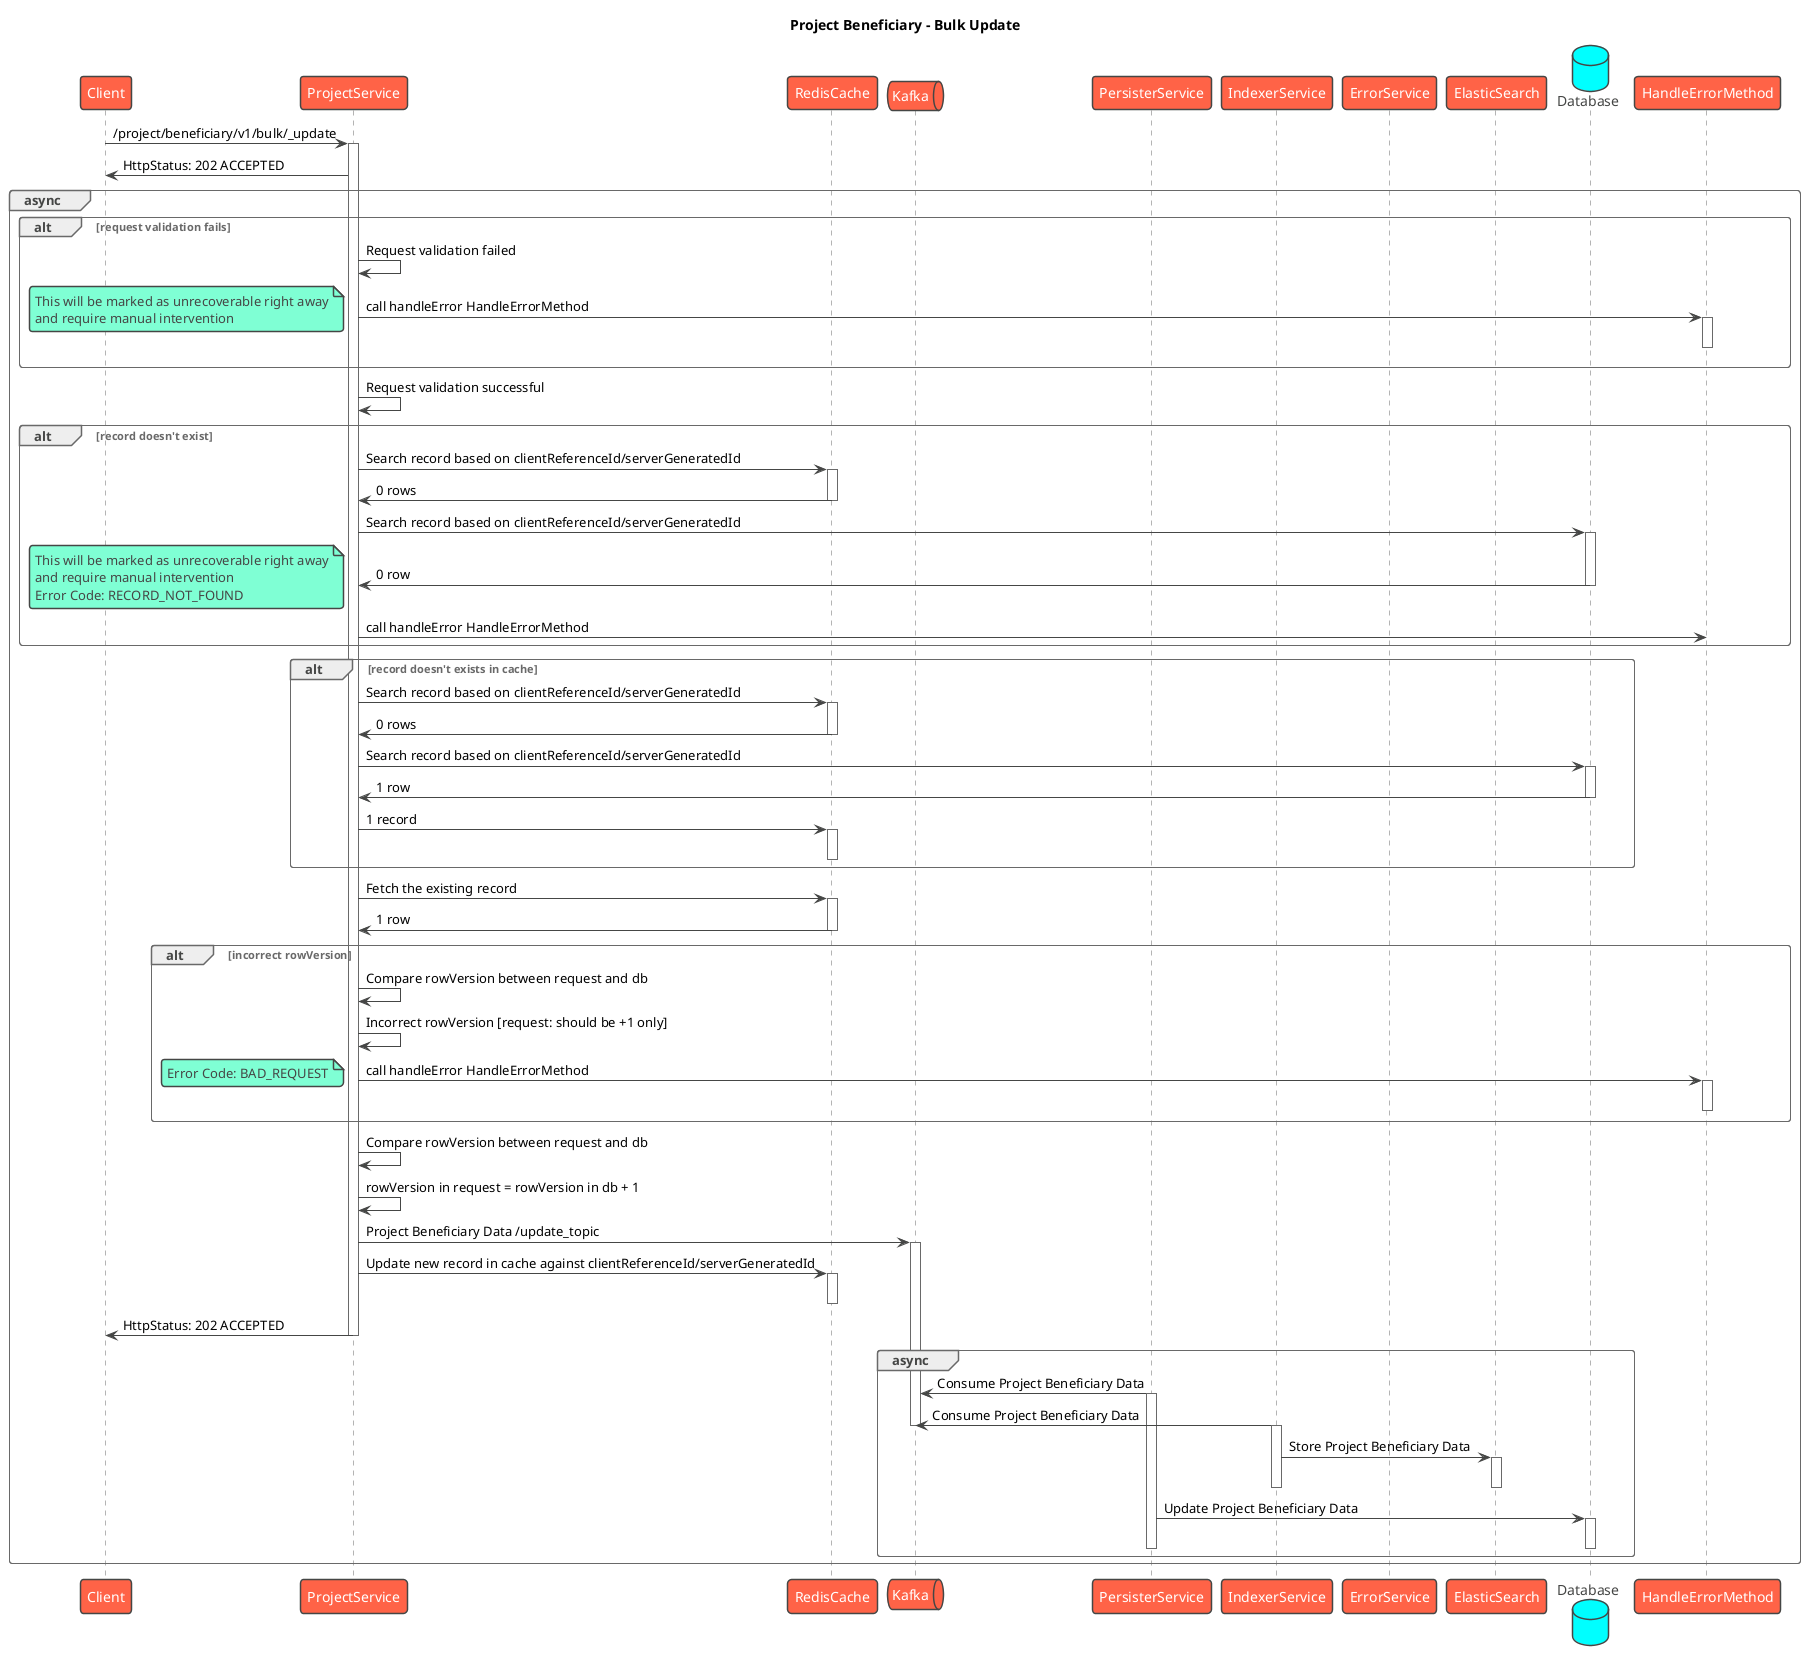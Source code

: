 @startuml
title Project Beneficiary - Bulk Update
!theme vibrant
participant Client as c
participant ProjectService as s
participant RedisCache as rc
queue Kafka as k
participant PersisterService as prs
participant IndexerService as idx
participant ErrorService as es
participant ElasticSearch as el
database Database as db
participant HandleErrorMethod as he
c -> s : /project/beneficiary/v1/bulk/_update
activate s
s -> c: HttpStatus: 202 ACCEPTED
group async
alt request validation fails
        s -> s: Request validation failed
        s -> he: call handleError HandleErrorMethod
            activate he
            deactivate he
            note left
                This will be marked as unrecoverable right away
                and require manual intervention
            end note
    end
    s -> s: Request validation successful
    alt record doesn't exist
        s -> rc: Search record based on clientReferenceId/serverGeneratedId
        activate rc
        rc -> s: 0 rows
        deactivate rc
        s -> db: Search record based on clientReferenceId/serverGeneratedId
        activate db
        db -> s: 0 row
        deactivate db
        note left
            This will be marked as unrecoverable right away
            and require manual intervention
            Error Code: RECORD_NOT_FOUND
        end note
        s -> he: call handleError HandleErrorMethod
    end
    alt record doesn't exists in cache
        s -> rc: Search record based on clientReferenceId/serverGeneratedId
        activate rc
        rc -> s: 0 rows
        deactivate rc
        s -> db: Search record based on clientReferenceId/serverGeneratedId
        activate db
        db -> s: 1 row
        deactivate db
        s -> rc: 1 record
        activate rc
        deactivate rc
    end
    s -> rc: Fetch the existing record
    activate rc
    rc -> s: 1 row
    deactivate rc
    alt incorrect rowVersion
        s -> s: Compare rowVersion between request and db
        s -> s: Incorrect rowVersion [request: should be +1 only]
        s -> he: call handleError HandleErrorMethod
        activate he
        deactivate he
        note left
          Error Code: BAD_REQUEST
        end note
    end
    s -> s: Compare rowVersion between request and db
    s -> s: rowVersion in request = rowVersion in db + 1
    s -> k: Project Beneficiary Data /update_topic
    activate k
    s -> rc: Update new record in cache against clientReferenceId/serverGeneratedId
    activate rc
    deactivate rc
    s -> c: HttpStatus: 202 ACCEPTED
    deactivate s
    group async
        prs -> k: Consume Project Beneficiary Data
        activate prs
        idx -> k: Consume Project Beneficiary Data
        deactivate k
        activate idx
        idx -> el: Store Project Beneficiary Data
        activate el
        deactivate el
        deactivate idx
        prs -> db: Update Project Beneficiary Data
        activate db
        deactivate db
        deactivate prs
    end
end
@enduml